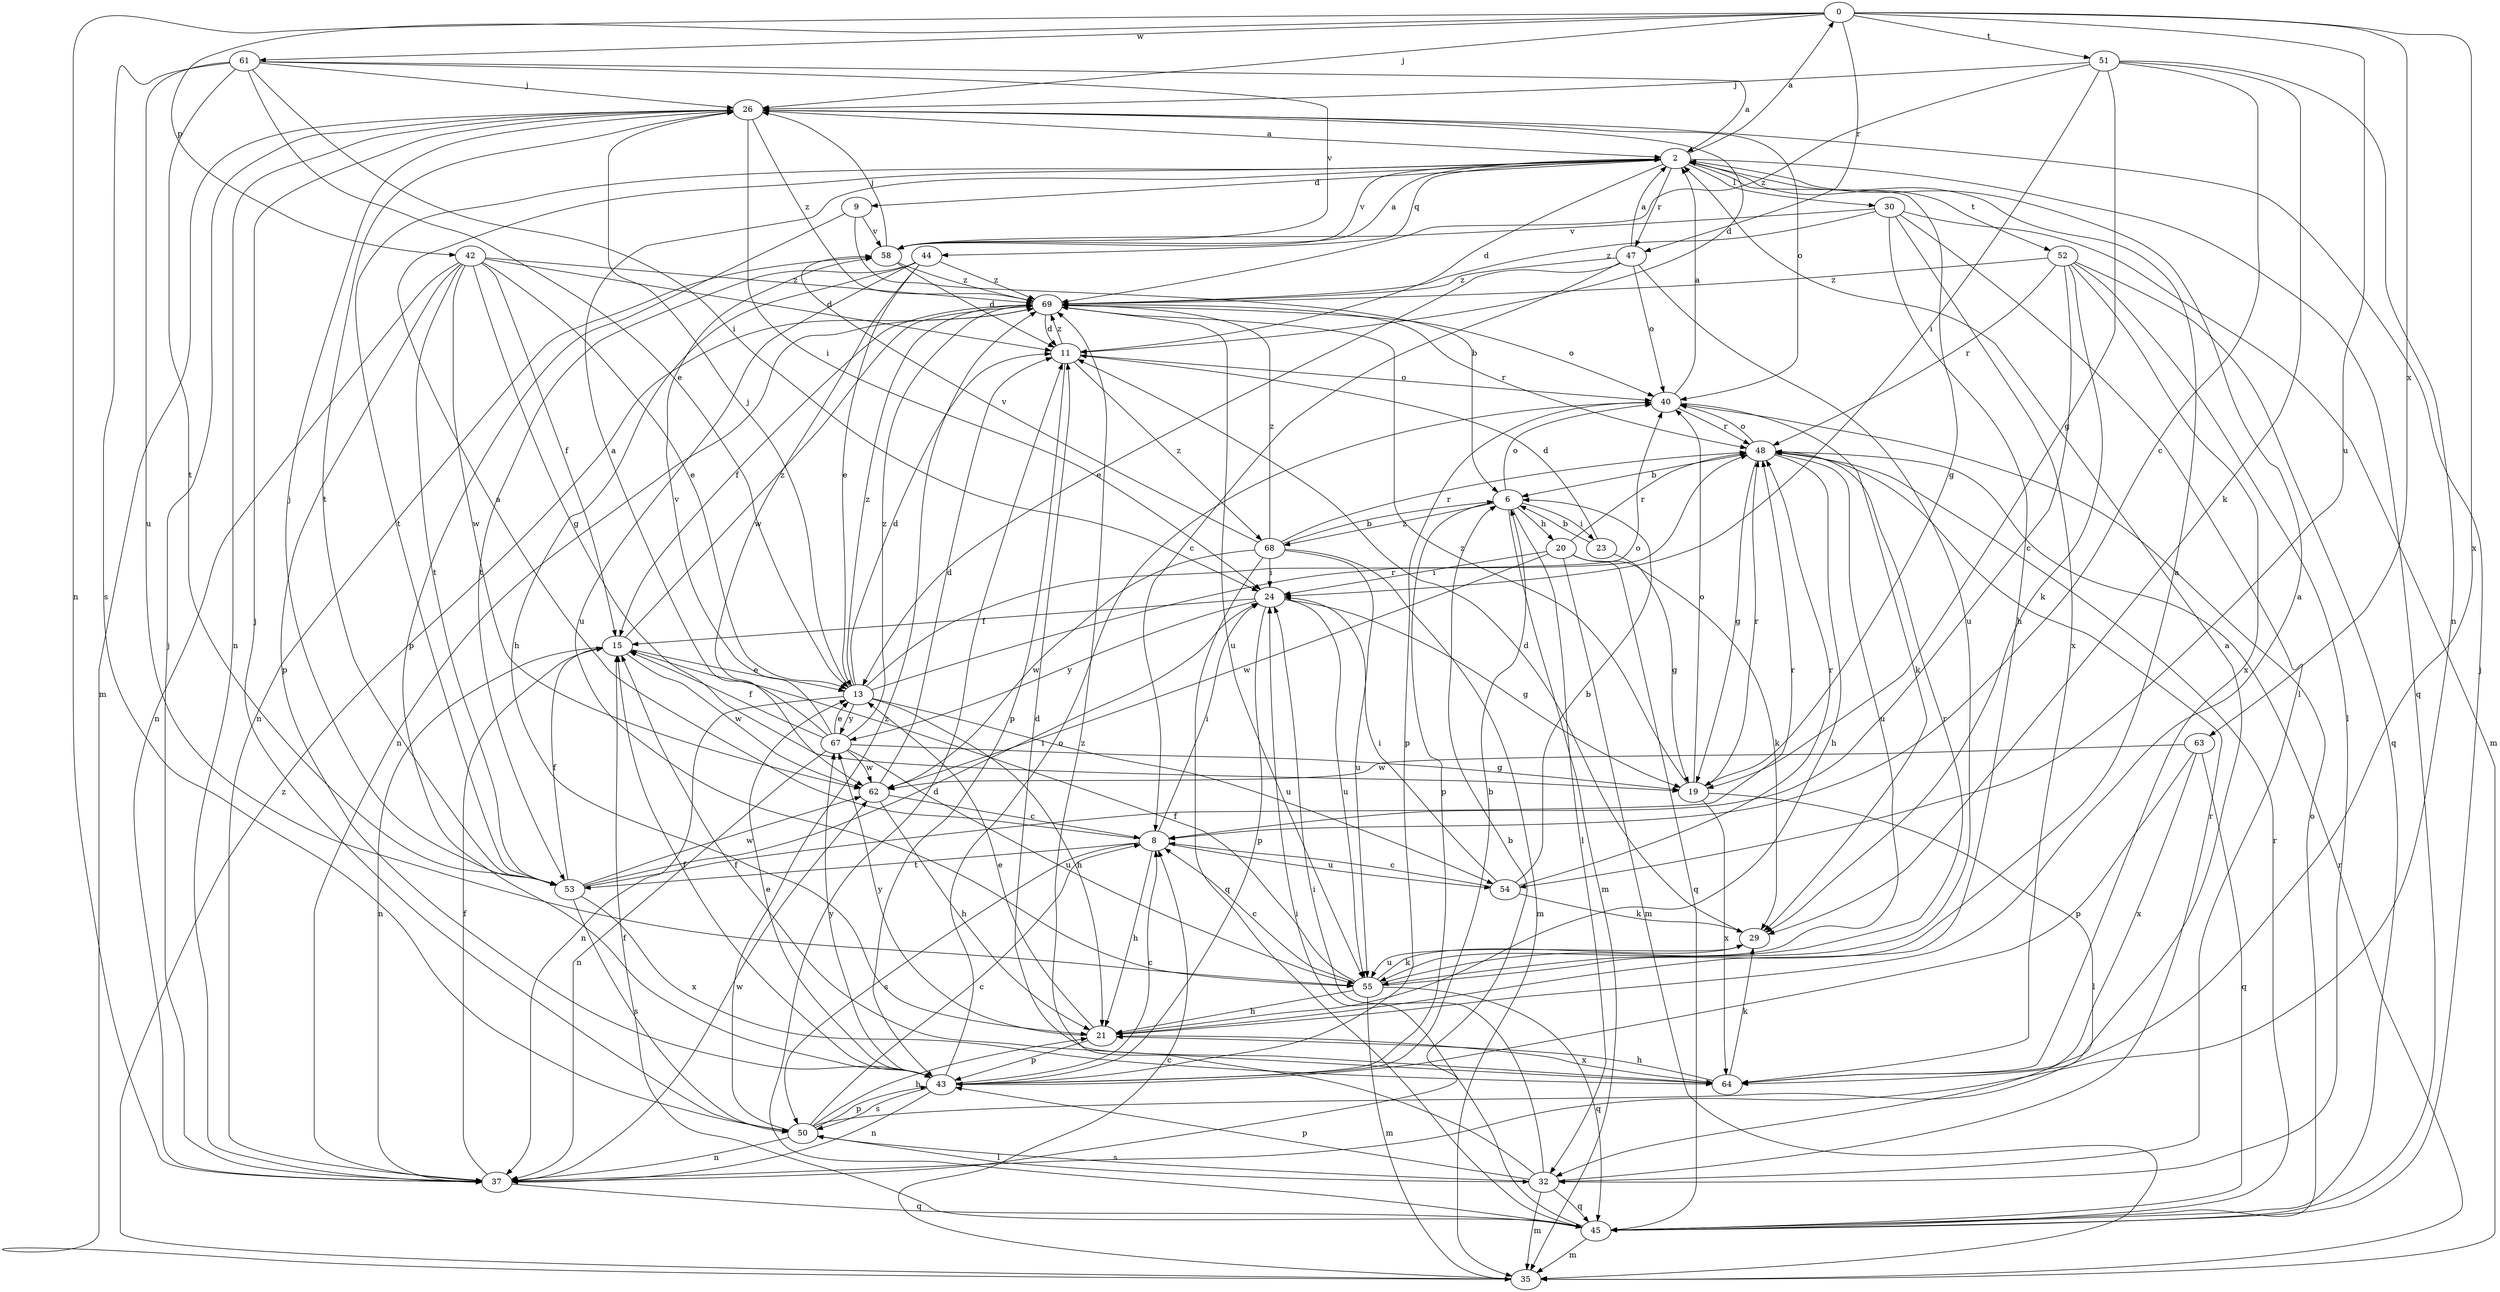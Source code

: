strict digraph  {
0;
2;
6;
8;
9;
11;
13;
15;
19;
20;
21;
23;
24;
26;
29;
30;
32;
35;
37;
40;
42;
43;
44;
45;
47;
48;
50;
51;
52;
53;
54;
55;
58;
61;
62;
63;
64;
67;
68;
69;
0 -> 26  [label=j];
0 -> 37  [label=n];
0 -> 42  [label=p];
0 -> 47  [label=r];
0 -> 51  [label=t];
0 -> 54  [label=u];
0 -> 61  [label=w];
0 -> 63  [label=x];
0 -> 64  [label=x];
2 -> 0  [label=a];
2 -> 9  [label=d];
2 -> 11  [label=d];
2 -> 19  [label=g];
2 -> 30  [label=l];
2 -> 44  [label=q];
2 -> 45  [label=q];
2 -> 47  [label=r];
2 -> 52  [label=t];
2 -> 53  [label=t];
2 -> 58  [label=v];
6 -> 20  [label=h];
6 -> 23  [label=i];
6 -> 32  [label=l];
6 -> 35  [label=m];
6 -> 40  [label=o];
6 -> 43  [label=p];
6 -> 68  [label=z];
8 -> 2  [label=a];
8 -> 21  [label=h];
8 -> 24  [label=i];
8 -> 50  [label=s];
8 -> 53  [label=t];
8 -> 54  [label=u];
9 -> 6  [label=b];
9 -> 43  [label=p];
9 -> 58  [label=v];
11 -> 40  [label=o];
11 -> 43  [label=p];
11 -> 68  [label=z];
11 -> 69  [label=z];
13 -> 11  [label=d];
13 -> 21  [label=h];
13 -> 26  [label=j];
13 -> 37  [label=n];
13 -> 40  [label=o];
13 -> 48  [label=r];
13 -> 54  [label=u];
13 -> 67  [label=y];
13 -> 69  [label=z];
15 -> 13  [label=e];
15 -> 37  [label=n];
15 -> 62  [label=w];
15 -> 69  [label=z];
19 -> 32  [label=l];
19 -> 40  [label=o];
19 -> 48  [label=r];
19 -> 64  [label=x];
19 -> 69  [label=z];
20 -> 24  [label=i];
20 -> 29  [label=k];
20 -> 35  [label=m];
20 -> 45  [label=q];
20 -> 48  [label=r];
20 -> 62  [label=w];
21 -> 2  [label=a];
21 -> 13  [label=e];
21 -> 43  [label=p];
21 -> 64  [label=x];
21 -> 67  [label=y];
23 -> 6  [label=b];
23 -> 11  [label=d];
23 -> 19  [label=g];
24 -> 15  [label=f];
24 -> 19  [label=g];
24 -> 43  [label=p];
24 -> 55  [label=u];
24 -> 67  [label=y];
26 -> 2  [label=a];
26 -> 11  [label=d];
26 -> 24  [label=i];
26 -> 35  [label=m];
26 -> 37  [label=n];
26 -> 40  [label=o];
26 -> 53  [label=t];
26 -> 69  [label=z];
29 -> 11  [label=d];
29 -> 55  [label=u];
30 -> 21  [label=h];
30 -> 32  [label=l];
30 -> 35  [label=m];
30 -> 58  [label=v];
30 -> 64  [label=x];
30 -> 69  [label=z];
32 -> 24  [label=i];
32 -> 35  [label=m];
32 -> 43  [label=p];
32 -> 45  [label=q];
32 -> 48  [label=r];
32 -> 50  [label=s];
32 -> 69  [label=z];
35 -> 8  [label=c];
35 -> 48  [label=r];
35 -> 69  [label=z];
37 -> 6  [label=b];
37 -> 15  [label=f];
37 -> 26  [label=j];
37 -> 45  [label=q];
37 -> 62  [label=w];
40 -> 2  [label=a];
40 -> 29  [label=k];
40 -> 43  [label=p];
40 -> 48  [label=r];
42 -> 11  [label=d];
42 -> 13  [label=e];
42 -> 15  [label=f];
42 -> 19  [label=g];
42 -> 37  [label=n];
42 -> 43  [label=p];
42 -> 53  [label=t];
42 -> 62  [label=w];
42 -> 69  [label=z];
43 -> 6  [label=b];
43 -> 8  [label=c];
43 -> 13  [label=e];
43 -> 15  [label=f];
43 -> 37  [label=n];
43 -> 40  [label=o];
43 -> 50  [label=s];
43 -> 67  [label=y];
44 -> 13  [label=e];
44 -> 21  [label=h];
44 -> 53  [label=t];
44 -> 55  [label=u];
44 -> 62  [label=w];
44 -> 69  [label=z];
45 -> 11  [label=d];
45 -> 15  [label=f];
45 -> 24  [label=i];
45 -> 26  [label=j];
45 -> 35  [label=m];
45 -> 40  [label=o];
45 -> 48  [label=r];
47 -> 2  [label=a];
47 -> 8  [label=c];
47 -> 13  [label=e];
47 -> 40  [label=o];
47 -> 55  [label=u];
47 -> 69  [label=z];
48 -> 6  [label=b];
48 -> 19  [label=g];
48 -> 21  [label=h];
48 -> 40  [label=o];
48 -> 55  [label=u];
50 -> 2  [label=a];
50 -> 8  [label=c];
50 -> 21  [label=h];
50 -> 26  [label=j];
50 -> 32  [label=l];
50 -> 37  [label=n];
50 -> 43  [label=p];
50 -> 69  [label=z];
51 -> 8  [label=c];
51 -> 19  [label=g];
51 -> 24  [label=i];
51 -> 26  [label=j];
51 -> 29  [label=k];
51 -> 37  [label=n];
51 -> 69  [label=z];
52 -> 8  [label=c];
52 -> 29  [label=k];
52 -> 32  [label=l];
52 -> 45  [label=q];
52 -> 48  [label=r];
52 -> 64  [label=x];
52 -> 69  [label=z];
53 -> 15  [label=f];
53 -> 24  [label=i];
53 -> 26  [label=j];
53 -> 48  [label=r];
53 -> 50  [label=s];
53 -> 62  [label=w];
53 -> 64  [label=x];
54 -> 6  [label=b];
54 -> 8  [label=c];
54 -> 24  [label=i];
54 -> 29  [label=k];
54 -> 48  [label=r];
55 -> 2  [label=a];
55 -> 8  [label=c];
55 -> 15  [label=f];
55 -> 21  [label=h];
55 -> 29  [label=k];
55 -> 35  [label=m];
55 -> 45  [label=q];
55 -> 48  [label=r];
58 -> 2  [label=a];
58 -> 11  [label=d];
58 -> 26  [label=j];
58 -> 37  [label=n];
58 -> 69  [label=z];
61 -> 2  [label=a];
61 -> 13  [label=e];
61 -> 24  [label=i];
61 -> 26  [label=j];
61 -> 50  [label=s];
61 -> 53  [label=t];
61 -> 55  [label=u];
61 -> 58  [label=v];
62 -> 8  [label=c];
62 -> 11  [label=d];
62 -> 21  [label=h];
63 -> 43  [label=p];
63 -> 45  [label=q];
63 -> 62  [label=w];
63 -> 64  [label=x];
64 -> 11  [label=d];
64 -> 15  [label=f];
64 -> 21  [label=h];
64 -> 29  [label=k];
67 -> 2  [label=a];
67 -> 13  [label=e];
67 -> 15  [label=f];
67 -> 19  [label=g];
67 -> 37  [label=n];
67 -> 55  [label=u];
67 -> 58  [label=v];
67 -> 62  [label=w];
67 -> 69  [label=z];
68 -> 6  [label=b];
68 -> 24  [label=i];
68 -> 35  [label=m];
68 -> 45  [label=q];
68 -> 48  [label=r];
68 -> 55  [label=u];
68 -> 58  [label=v];
68 -> 62  [label=w];
68 -> 69  [label=z];
69 -> 11  [label=d];
69 -> 15  [label=f];
69 -> 37  [label=n];
69 -> 40  [label=o];
69 -> 48  [label=r];
69 -> 55  [label=u];
}
